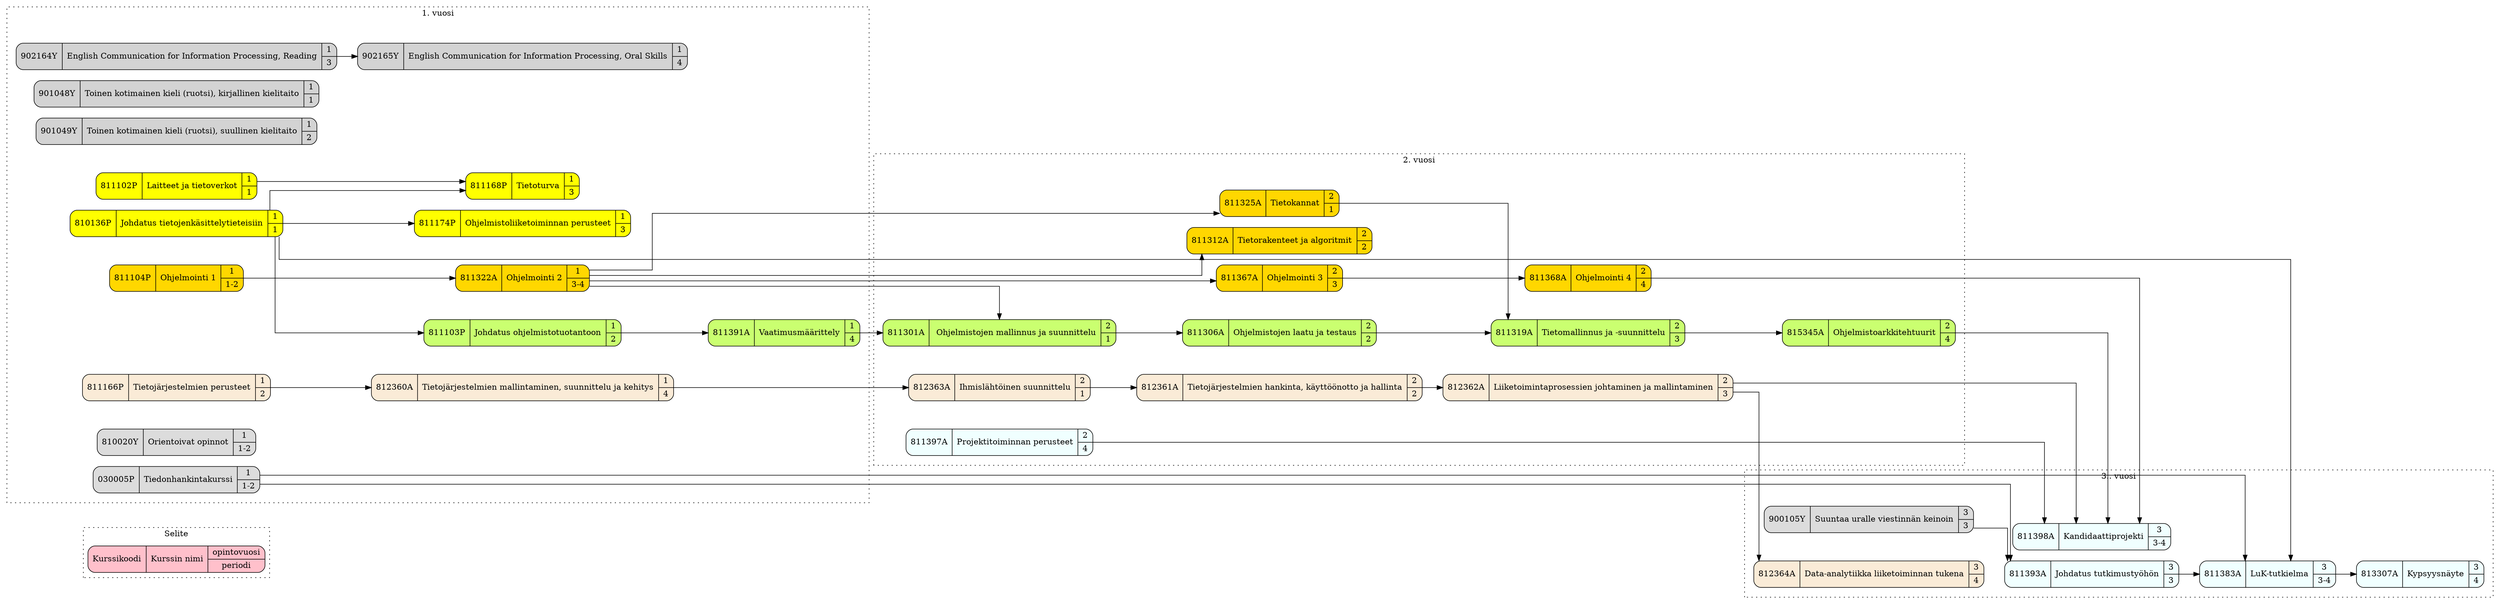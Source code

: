 // (c) Antti Juustila 2020. INTERACT Research Group, University of Oulu, Finland.
// Licensed under MIT
strict digraph TOLLuK {
   splines= ortho;
   rankdir = LR;
   node [shape=record, style="rounded,filled"]
   
   subgraph cluster_Legend {
      graph[style=dotted]
      label="Selite"
      node [fillcolor=pink]
      legend [label="{ Kurssikoodi | Kurssin nimi | { opintovuosi | periodi } }"]
      URL="https://opas.peppi.oulu.fi/fi/ohjelma/12350" # URL linkable in SVG and some other formats.
   } 

   subgraph cluster_year_1 {
      label="1. vuosi"
      graph[style=dotted]
      
      subgraph cluster_lang {
         label="Kieliopinnot"
         graph[style=invis]
         c902164Y [label="{ 902164Y | English Communication for Information Processing, Reading | { 1 | 3 } }"]
         c902165Y [label="{ 902165Y | English Communication for Information Processing, Oral Skills | { 1 | 4 } }"]
         c901048Y [label="{ 901048Y | Toinen kotimainen kieli (ruotsi), kirjallinen kielitaito | { 1 | 1 } }"]
         c901049Y [label="{ 901049Y | Toinen kotimainen kieli (ruotsi), suullinen kielitaito  | { 1 | 2 } }"]

         c902164Y -> c902165Y
      }

      subgraph cluster_general {
         label="Yleiset opinnot"
         graph[style=invis]
         node [fillcolor=gainsboro]

         c810020Y [label="{ 810020Y | Orientoivat opinnot | { 1 | 1-2 } }"]
         c030005P [label="{ 030005P | Tiedonhankintakurssi | { 1 | 1-2 } }"]
      }

      subgraph cluster_intro {
         graph[style=invis]
         label="Johdanto"
         node [fillcolor=yellow]
         c810136P [label="{ 810136P | Johdatus tietojenkäsittelytieteisiin | { 1 | 1 } }"]
         c811168P [label="{ 811168P | Tietoturva | { 1 | 3 } }"]
         c811174P [label="{ 811174P | Ohjelmistoliiketoiminnan perusteet | { 1 | 3 } }"]
         c811102P [label="{ 811102P | Laitteet ja tietoverkot | { 1 | 1 } }"]
      }

      subgraph cluster_programming {
         graph[style=invis]
         label="Ohjelmointi"
         node [fillcolor=gold1]
         c811104P [label="{ 811104P | Ohjelmointi 1 | { 1 | 1-2 } }"]
         c811322A [label="{ 811322A | Ohjelmointi 2 | { 1 | 3-4 } }"]
      }

      subgraph cluster_sweng {
         graph[style=invis]
         label="Ohjelmistokehitys"
         node [fillcolor=darkolivegreen1]
         c811103P [label="{ 811103P | Johdatus ohjelmistotuotantoon | { 1 | 2 } }"]
         c811391A [label="{ 811391A | Vaatimusmäärittely | { 1 | 4 } }"]

         c810136P -> c811103P
      } 

      subgraph cluster_humanorg {
         graph[style=invis]
         label="Ihminen ja organisaatio"
         node [fillcolor=antiquewhite]
         c811166P [label="{ 811166P | Tietojärjestelmien perusteet | { 1 |2 } }"]
         c812360A [label="{ 812360A | Tietojärjestelmien mallintaminen, suunnittelu ja kehitys | { 1 | 4 } }"]
      } 

      c810136P -> c811168P
      c811102P -> c811168P
      c810136P -> c811174P

      c811103P -> c811391A
      c811166P -> c812360A
   }

   subgraph cluster_year_2 {
      label="2. vuosi"
      graph[style=dotted]

      subgraph cluster_programming {
         graph[style=invis]
         label="Ohjelmointi"
         node [fillcolor=gold1]
         c811325A [label="{ 811325A | Tietokannat | { 2 | 1 } }"]
         c811312A [label="{ 811312A | Tietorakenteet ja algoritmit | { 2 | 2 } }"]
         c811367A [label="{ 811367A | Ohjelmointi 3 | { 2 | 3 } }"]
         c811368A [label="{ 811368A | Ohjelmointi 4 | { 2 | 4 } }"]

         c811104P -> c811322A
         c811322A -> c811367A
         c811367A -> c811368A
         c811322A -> c811312A
         c811322A -> c811325A
      }

      subgraph cluster_sweng {
         graph[style=invis]
         label="Ohjelmistokehitys"
         node [fillcolor=darkolivegreen1]
         c811301A [label="{ 811301A | Ohjelmistojen mallinnus ja suunnittelu | { 2 | 1 } }"]
         c811306A [label="{ 811306A | Ohjelmistojen laatu ja testaus | { 2 | 2 } }"]
         c811319A [label="{ 811319A | Tietomallinnus ja -suunnittelu | { 2 | 3 } }"]
         c815345A [label="{ 815345A | Ohjelmistoarkkitehtuurit | { 2 | 4 } }"]
      
         c811391A -> c811301A
         c811322A -> c811301A
         c811301A -> c811306A
         c811306A -> c811319A
         c811325A -> c811319A
         c811319A -> c815345A
      } 

      subgraph cluster_humanorg {
         graph[style=invis]
         label="Ihminen ja organisaatio"
         node [fillcolor=antiquewhite]
         c812363A [label="{ 812363A | Ihmislähtöinen suunnittelu | { 2 | 1 } }"]
         c812361A [label="{ 812361A | Tietojärjestelmien hankinta, käyttöönotto ja hallinta | { 2 | 2 } }"]
         c812362A [label="{ 812362A | Liiketoimintaprosessien johtaminen ja mallintaminen | { 2 | 3 } }"]
         c812360A -> c812363A
         c812363A -> c812361A
         c812361A -> c812362A
      } 

      subgraph cluster_capstone {
         graph[style=invis]
         label="Huipennus"
         node [fillcolor=azure]
         c811397A [label="{ 811397A | Projektitoiminnan perusteet | { 2 | 4 } }"]
      }

   } 


   subgraph cluster_year_3 {
      label="3.. vuosi"
      graph[style=dotted]

      subgraph cluster_general {
         label="Yleiset opinnot"
         graph[style=invis]
         node [fillcolor=gainsboro]
         c900105Y [label="{ 900105Y | Suuntaa uralle viestinnän keinoin | { 3 | 3 } }"]
      }

      subgraph cluster_humanorg {
         graph[style=invis]
         label="Ihminen ja organisaatio"
         node [fillcolor=antiquewhite]
         c812364A [label="{ 812364A | Data-analytiikka liiketoiminnan tukena | { 3 | 4 } }"]      

         c812362A -> c812364A
      } 

      subgraph cluster_capstone {
         graph[style=invis]
         label="Huipennus"
         node [fillcolor=azure]
         c811398A [label="{ 811398A | Kandidaattiprojekti | { 3 | 3-4 } }"]
         c811393A [label="{ 811393A | Johdatus tutkimustyöhön | { 3 | 3 } }"]
         c811383A [label="{ 811383A | LuK-tutkielma | { 3 | 3-4 } }"]
         c813307A [label="{ 813307A | Kypsyysnäyte | { 3 | 4 } }"]

         c030005P -> c811393A
         c030005P -> c811383A
         c811393A -> c811383A
         c810136P -> c811383A
         c811383A -> c813307A
      }

      c900105Y -> c811393A
   } 

         
   c811397A -> c811398A
   c815345A -> c811398A
   c811368A -> c811398A
   c812362A -> c811398A
}
